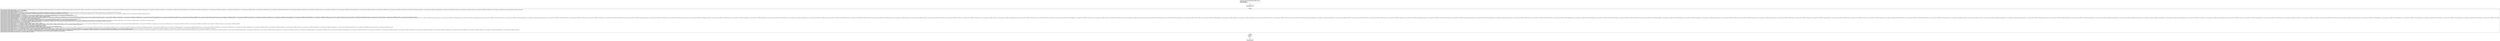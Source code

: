 digraph "CFG forandroidx.appcompat.R.styleable.\<clinit\>()V" {
Node_4 [shape=record,label="{4\:\ ?|MTH_ENTER_BLOCK\l}"];
Node_6 [shape=record,label="{6\:\ 0x0000|androidx.appcompat.C0019R.styleable.ActionBar = new int[]\{com.dns.buggywebview.C0566R.attr.background, com.dns.buggywebview.C0566R.attr.backgroundSplit, com.dns.buggywebview.C0566R.attr.backgroundStacked, com.dns.buggywebview.C0566R.attr.contentInsetEnd, com.dns.buggywebview.C0566R.attr.contentInsetEndWithActions, com.dns.buggywebview.C0566R.attr.contentInsetLeft, com.dns.buggywebview.C0566R.attr.contentInsetRight, com.dns.buggywebview.C0566R.attr.contentInsetStart, com.dns.buggywebview.C0566R.attr.contentInsetStartWithNavigation, com.dns.buggywebview.C0566R.attr.customNavigationLayout, com.dns.buggywebview.C0566R.attr.displayOptions, com.dns.buggywebview.C0566R.attr.divider, com.dns.buggywebview.C0566R.attr.elevation, com.dns.buggywebview.C0566R.attr.height, com.dns.buggywebview.C0566R.attr.hideOnContentScroll, com.dns.buggywebview.C0566R.attr.homeAsUpIndicator, com.dns.buggywebview.C0566R.attr.homeLayout, com.dns.buggywebview.C0566R.attr.icon, com.dns.buggywebview.C0566R.attr.indeterminateProgressStyle, com.dns.buggywebview.C0566R.attr.itemPadding, com.dns.buggywebview.C0566R.attr.logo, com.dns.buggywebview.C0566R.attr.navigationMode, com.dns.buggywebview.C0566R.attr.popupTheme, com.dns.buggywebview.C0566R.attr.progressBarPadding, com.dns.buggywebview.C0566R.attr.progressBarStyle, com.dns.buggywebview.C0566R.attr.subtitle, com.dns.buggywebview.C0566R.attr.subtitleTextStyle, com.dns.buggywebview.C0566R.attr.title, com.dns.buggywebview.C0566R.attr.titleTextStyle\}\landroidx.appcompat.C0019R.styleable.ActionBarLayout = new int[]\{16842931\}\landroidx.appcompat.C0019R.styleable.ActionMenuItemView = new int[]\{16843071\}\landroidx.appcompat.C0019R.styleable.ActionMenuView = new int[0]\landroidx.appcompat.C0019R.styleable.ActionMode = new int[]\{com.dns.buggywebview.C0566R.attr.background, com.dns.buggywebview.C0566R.attr.backgroundSplit, com.dns.buggywebview.C0566R.attr.closeItemLayout, com.dns.buggywebview.C0566R.attr.height, com.dns.buggywebview.C0566R.attr.subtitleTextStyle, com.dns.buggywebview.C0566R.attr.titleTextStyle\}\landroidx.appcompat.C0019R.styleable.ActivityChooserView = new int[]\{com.dns.buggywebview.C0566R.attr.expandActivityOverflowButtonDrawable, com.dns.buggywebview.C0566R.attr.initialActivityCount\}\landroidx.appcompat.C0019R.styleable.AlertDialog = new int[]\{16842994, com.dns.buggywebview.C0566R.attr.buttonIconDimen, com.dns.buggywebview.C0566R.attr.buttonPanelSideLayout, com.dns.buggywebview.C0566R.attr.listItemLayout, com.dns.buggywebview.C0566R.attr.listLayout, com.dns.buggywebview.C0566R.attr.multiChoiceItemLayout, com.dns.buggywebview.C0566R.attr.showTitle, com.dns.buggywebview.C0566R.attr.singleChoiceItemLayout\}\landroidx.appcompat.C0019R.styleable.AppCompatEmojiHelper = new int[0]\landroidx.appcompat.C0019R.styleable.AppCompatImageView = new int[]\{16843033, com.dns.buggywebview.C0566R.attr.srcCompat, com.dns.buggywebview.C0566R.attr.tint, com.dns.buggywebview.C0566R.attr.tintMode\}\landroidx.appcompat.C0019R.styleable.AppCompatSeekBar = new int[]\{16843074, com.dns.buggywebview.C0566R.attr.tickMark, com.dns.buggywebview.C0566R.attr.tickMarkTint, com.dns.buggywebview.C0566R.attr.tickMarkTintMode\}\landroidx.appcompat.C0019R.styleable.AppCompatTextHelper = new int[]\{16842804, 16843117, 16843118, 16843119, 16843120, 16843666, 16843667\}\landroidx.appcompat.C0019R.styleable.AppCompatTextView = new int[]\{16842804, com.dns.buggywebview.C0566R.attr.autoSizeMaxTextSize, com.dns.buggywebview.C0566R.attr.autoSizeMinTextSize, com.dns.buggywebview.C0566R.attr.autoSizePresetSizes, com.dns.buggywebview.C0566R.attr.autoSizeStepGranularity, com.dns.buggywebview.C0566R.attr.autoSizeTextType, com.dns.buggywebview.C0566R.attr.drawableBottomCompat, com.dns.buggywebview.C0566R.attr.drawableEndCompat, com.dns.buggywebview.C0566R.attr.drawableLeftCompat, com.dns.buggywebview.C0566R.attr.drawableRightCompat, com.dns.buggywebview.C0566R.attr.drawableStartCompat, com.dns.buggywebview.C0566R.attr.drawableTint, com.dns.buggywebview.C0566R.attr.drawableTintMode, com.dns.buggywebview.C0566R.attr.drawableTopCompat, com.dns.buggywebview.C0566R.attr.emojiCompatEnabled, com.dns.buggywebview.C0566R.attr.firstBaselineToTopHeight, com.dns.buggywebview.C0566R.attr.fontFamily, com.dns.buggywebview.C0566R.attr.fontVariationSettings, com.dns.buggywebview.C0566R.attr.lastBaselineToBottomHeight, com.dns.buggywebview.C0566R.attr.lineHeight, com.dns.buggywebview.C0566R.attr.textAllCaps, com.dns.buggywebview.C0566R.attr.textLocale\}\landroidx.appcompat.C0019R.styleable.AppCompatTheme = new int[]\{16842839, 16842926, com.dns.buggywebview.C0566R.attr.actionBarDivider, com.dns.buggywebview.C0566R.attr.actionBarItemBackground, com.dns.buggywebview.C0566R.attr.actionBarPopupTheme, com.dns.buggywebview.C0566R.attr.actionBarSize, com.dns.buggywebview.C0566R.attr.actionBarSplitStyle, com.dns.buggywebview.C0566R.attr.actionBarStyle, com.dns.buggywebview.C0566R.attr.actionBarTabBarStyle, com.dns.buggywebview.C0566R.attr.actionBarTabStyle, com.dns.buggywebview.C0566R.attr.actionBarTabTextStyle, com.dns.buggywebview.C0566R.attr.actionBarTheme, com.dns.buggywebview.C0566R.attr.actionBarWidgetTheme, com.dns.buggywebview.C0566R.attr.actionButtonStyle, com.dns.buggywebview.C0566R.attr.actionDropDownStyle, com.dns.buggywebview.C0566R.attr.actionMenuTextAppearance, com.dns.buggywebview.C0566R.attr.actionMenuTextColor, com.dns.buggywebview.C0566R.attr.actionModeBackground, com.dns.buggywebview.C0566R.attr.actionModeCloseButtonStyle, com.dns.buggywebview.C0566R.attr.actionModeCloseContentDescription, com.dns.buggywebview.C0566R.attr.actionModeCloseDrawable, com.dns.buggywebview.C0566R.attr.actionModeCopyDrawable, com.dns.buggywebview.C0566R.attr.actionModeCutDrawable, com.dns.buggywebview.C0566R.attr.actionModeFindDrawable, com.dns.buggywebview.C0566R.attr.actionModePasteDrawable, com.dns.buggywebview.C0566R.attr.actionModePopupWindowStyle, com.dns.buggywebview.C0566R.attr.actionModeSelectAllDrawable, com.dns.buggywebview.C0566R.attr.actionModeShareDrawable, com.dns.buggywebview.C0566R.attr.actionModeSplitBackground, com.dns.buggywebview.C0566R.attr.actionModeStyle, com.dns.buggywebview.C0566R.attr.actionModeTheme, com.dns.buggywebview.C0566R.attr.actionModeWebSearchDrawable, com.dns.buggywebview.C0566R.attr.actionOverflowButtonStyle, com.dns.buggywebview.C0566R.attr.actionOverflowMenuStyle, com.dns.buggywebview.C0566R.attr.activityChooserViewStyle, com.dns.buggywebview.C0566R.attr.alertDialogButtonGroupStyle, com.dns.buggywebview.C0566R.attr.alertDialogCenterButtons, com.dns.buggywebview.C0566R.attr.alertDialogStyle, com.dns.buggywebview.C0566R.attr.alertDialogTheme, com.dns.buggywebview.C0566R.attr.autoCompleteTextViewStyle, com.dns.buggywebview.C0566R.attr.borderlessButtonStyle, com.dns.buggywebview.C0566R.attr.buttonBarButtonStyle, com.dns.buggywebview.C0566R.attr.buttonBarNegativeButtonStyle, com.dns.buggywebview.C0566R.attr.buttonBarNeutralButtonStyle, com.dns.buggywebview.C0566R.attr.buttonBarPositiveButtonStyle, com.dns.buggywebview.C0566R.attr.buttonBarStyle, com.dns.buggywebview.C0566R.attr.buttonStyle, com.dns.buggywebview.C0566R.attr.buttonStyleSmall, com.dns.buggywebview.C0566R.attr.checkboxStyle, com.dns.buggywebview.C0566R.attr.checkedTextViewStyle, com.dns.buggywebview.C0566R.attr.colorAccent, com.dns.buggywebview.C0566R.attr.colorBackgroundFloating, com.dns.buggywebview.C0566R.attr.colorButtonNormal, com.dns.buggywebview.C0566R.attr.colorControlActivated, com.dns.buggywebview.C0566R.attr.colorControlHighlight, com.dns.buggywebview.C0566R.attr.colorControlNormal, com.dns.buggywebview.C0566R.attr.colorError, com.dns.buggywebview.C0566R.attr.colorPrimary, com.dns.buggywebview.C0566R.attr.colorPrimaryDark, com.dns.buggywebview.C0566R.attr.colorSwitchThumbNormal, com.dns.buggywebview.C0566R.attr.controlBackground, com.dns.buggywebview.C0566R.attr.dialogCornerRadius, com.dns.buggywebview.C0566R.attr.dialogPreferredPadding, com.dns.buggywebview.C0566R.attr.dialogTheme, com.dns.buggywebview.C0566R.attr.dividerHorizontal, com.dns.buggywebview.C0566R.attr.dividerVertical, com.dns.buggywebview.C0566R.attr.dropDownListViewStyle, com.dns.buggywebview.C0566R.attr.dropdownListPreferredItemHeight, com.dns.buggywebview.C0566R.attr.editTextBackground, com.dns.buggywebview.C0566R.attr.editTextColor, com.dns.buggywebview.C0566R.attr.editTextStyle, com.dns.buggywebview.C0566R.attr.homeAsUpIndicator, com.dns.buggywebview.C0566R.attr.imageButtonStyle, com.dns.buggywebview.C0566R.attr.listChoiceBackgroundIndicator, com.dns.buggywebview.C0566R.attr.listChoiceIndicatorMultipleAnimated, com.dns.buggywebview.C0566R.attr.listChoiceIndicatorSingleAnimated, com.dns.buggywebview.C0566R.attr.listDividerAlertDialog, com.dns.buggywebview.C0566R.attr.listMenuViewStyle, com.dns.buggywebview.C0566R.attr.listPopupWindowStyle, com.dns.buggywebview.C0566R.attr.listPreferredItemHeight, com.dns.buggywebview.C0566R.attr.listPreferredItemHeightLarge, com.dns.buggywebview.C0566R.attr.listPreferredItemHeightSmall, com.dns.buggywebview.C0566R.attr.listPreferredItemPaddingEnd, com.dns.buggywebview.C0566R.attr.listPreferredItemPaddingLeft, com.dns.buggywebview.C0566R.attr.listPreferredItemPaddingRight, com.dns.buggywebview.C0566R.attr.listPreferredItemPaddingStart, com.dns.buggywebview.C0566R.attr.panelBackground, com.dns.buggywebview.C0566R.attr.panelMenuListTheme, com.dns.buggywebview.C0566R.attr.panelMenuListWidth, com.dns.buggywebview.C0566R.attr.popupMenuStyle, com.dns.buggywebview.C0566R.attr.popupWindowStyle, com.dns.buggywebview.C0566R.attr.radioButtonStyle, com.dns.buggywebview.C0566R.attr.ratingBarStyle, com.dns.buggywebview.C0566R.attr.ratingBarStyleIndicator, com.dns.buggywebview.C0566R.attr.ratingBarStyleSmall, com.dns.buggywebview.C0566R.attr.searchViewStyle, com.dns.buggywebview.C0566R.attr.seekBarStyle, com.dns.buggywebview.C0566R.attr.selectableItemBackground, com.dns.buggywebview.C0566R.attr.selectableItemBackgroundBorderless, com.dns.buggywebview.C0566R.attr.spinnerDropDownItemStyle, com.dns.buggywebview.C0566R.attr.spinnerStyle, com.dns.buggywebview.C0566R.attr.switchStyle, com.dns.buggywebview.C0566R.attr.textAppearanceLargePopupMenu, com.dns.buggywebview.C0566R.attr.textAppearanceListItem, com.dns.buggywebview.C0566R.attr.textAppearanceListItemSecondary, com.dns.buggywebview.C0566R.attr.textAppearanceListItemSmall, com.dns.buggywebview.C0566R.attr.textAppearancePopupMenuHeader, com.dns.buggywebview.C0566R.attr.textAppearanceSearchResultSubtitle, com.dns.buggywebview.C0566R.attr.textAppearanceSearchResultTitle, com.dns.buggywebview.C0566R.attr.textAppearanceSmallPopupMenu, com.dns.buggywebview.C0566R.attr.textColorAlertDialogListItem, com.dns.buggywebview.C0566R.attr.textColorSearchUrl, com.dns.buggywebview.C0566R.attr.toolbarNavigationButtonStyle, com.dns.buggywebview.C0566R.attr.toolbarStyle, com.dns.buggywebview.C0566R.attr.tooltipForegroundColor, com.dns.buggywebview.C0566R.attr.tooltipFrameBackground, com.dns.buggywebview.C0566R.attr.viewInflaterClass, com.dns.buggywebview.C0566R.attr.windowActionBar, com.dns.buggywebview.C0566R.attr.windowActionBarOverlay, com.dns.buggywebview.C0566R.attr.windowActionModeOverlay, com.dns.buggywebview.C0566R.attr.windowFixedHeightMajor, com.dns.buggywebview.C0566R.attr.windowFixedHeightMinor, com.dns.buggywebview.C0566R.attr.windowFixedWidthMajor, com.dns.buggywebview.C0566R.attr.windowFixedWidthMinor, com.dns.buggywebview.C0566R.attr.windowMinWidthMajor, com.dns.buggywebview.C0566R.attr.windowMinWidthMinor, com.dns.buggywebview.C0566R.attr.windowNoTitle\}\landroidx.appcompat.C0019R.styleable.ButtonBarLayout = new int[]\{com.dns.buggywebview.C0566R.attr.allowStacking\}\landroidx.appcompat.C0019R.styleable.CheckedTextView = new int[]\{16843016, com.dns.buggywebview.C0566R.attr.checkMarkCompat, com.dns.buggywebview.C0566R.attr.checkMarkTint, com.dns.buggywebview.C0566R.attr.checkMarkTintMode\}\landroidx.appcompat.C0019R.styleable.CompoundButton = new int[]\{16843015, com.dns.buggywebview.C0566R.attr.buttonCompat, com.dns.buggywebview.C0566R.attr.buttonTint, com.dns.buggywebview.C0566R.attr.buttonTintMode\}\landroidx.appcompat.C0019R.styleable.DrawerArrowToggle = new int[]\{com.dns.buggywebview.C0566R.attr.arrowHeadLength, com.dns.buggywebview.C0566R.attr.arrowShaftLength, com.dns.buggywebview.C0566R.attr.barLength, com.dns.buggywebview.C0566R.attr.color, com.dns.buggywebview.C0566R.attr.drawableSize, com.dns.buggywebview.C0566R.attr.gapBetweenBars, com.dns.buggywebview.C0566R.attr.spinBars, com.dns.buggywebview.C0566R.attr.thickness\}\landroidx.appcompat.C0019R.styleable.LinearLayoutCompat = new int[]\{16842927, 16842948, 16843046, 16843047, 16843048, com.dns.buggywebview.C0566R.attr.divider, com.dns.buggywebview.C0566R.attr.dividerPadding, com.dns.buggywebview.C0566R.attr.measureWithLargestChild, com.dns.buggywebview.C0566R.attr.showDividers\}\landroidx.appcompat.C0019R.styleable.LinearLayoutCompat_Layout = new int[]\{16842931, 16842996, 16842997, 16843137\}\landroidx.appcompat.C0019R.styleable.ListPopupWindow = new int[]\{16843436, 16843437\}\landroidx.appcompat.C0019R.styleable.MenuGroup = new int[]\{16842766, 16842960, 16843156, 16843230, 16843231, 16843232\}\landroidx.appcompat.C0019R.styleable.MenuItem = new int[]\{16842754, 16842766, 16842960, 16843014, 16843156, 16843230, 16843231, 16843233, 16843234, 16843235, 16843236, 16843237, 16843375, com.dns.buggywebview.C0566R.attr.actionLayout, com.dns.buggywebview.C0566R.attr.actionProviderClass, com.dns.buggywebview.C0566R.attr.actionViewClass, com.dns.buggywebview.C0566R.attr.alphabeticModifiers, com.dns.buggywebview.C0566R.attr.contentDescription, com.dns.buggywebview.C0566R.attr.iconTint, com.dns.buggywebview.C0566R.attr.iconTintMode, com.dns.buggywebview.C0566R.attr.numericModifiers, com.dns.buggywebview.C0566R.attr.showAsAction, com.dns.buggywebview.C0566R.attr.tooltipText\}\landroidx.appcompat.C0019R.styleable.MenuView = new int[]\{16842926, 16843052, 16843053, 16843054, 16843055, 16843056, 16843057, com.dns.buggywebview.C0566R.attr.preserveIconSpacing, com.dns.buggywebview.C0566R.attr.subMenuArrow\}\landroidx.appcompat.C0019R.styleable.PopupWindow = new int[]\{16843126, 16843465, com.dns.buggywebview.C0566R.attr.overlapAnchor\}\landroidx.appcompat.C0019R.styleable.PopupWindowBackgroundState = new int[]\{com.dns.buggywebview.C0566R.attr.state_above_anchor\}\landroidx.appcompat.C0019R.styleable.RecycleListView = new int[]\{com.dns.buggywebview.C0566R.attr.paddingBottomNoButtons, com.dns.buggywebview.C0566R.attr.paddingTopNoTitle\}\landroidx.appcompat.C0019R.styleable.SearchView = new int[]\{16842804, 16842970, 16843039, 16843087, 16843088, 16843296, 16843364, com.dns.buggywebview.C0566R.attr.animateMenuItems, com.dns.buggywebview.C0566R.attr.animateNavigationIcon, com.dns.buggywebview.C0566R.attr.autoShowKeyboard, com.dns.buggywebview.C0566R.attr.closeIcon, com.dns.buggywebview.C0566R.attr.commitIcon, com.dns.buggywebview.C0566R.attr.defaultQueryHint, com.dns.buggywebview.C0566R.attr.goIcon, com.dns.buggywebview.C0566R.attr.headerLayout, com.dns.buggywebview.C0566R.attr.hideNavigationIcon, com.dns.buggywebview.C0566R.attr.iconifiedByDefault, com.dns.buggywebview.C0566R.attr.layout, com.dns.buggywebview.C0566R.attr.queryBackground, com.dns.buggywebview.C0566R.attr.queryHint, com.dns.buggywebview.C0566R.attr.searchHintIcon, com.dns.buggywebview.C0566R.attr.searchIcon, com.dns.buggywebview.C0566R.attr.searchPrefixText, com.dns.buggywebview.C0566R.attr.submitBackground, com.dns.buggywebview.C0566R.attr.suggestionRowLayout, com.dns.buggywebview.C0566R.attr.useDrawerArrowDrawable, com.dns.buggywebview.C0566R.attr.voiceIcon\}\landroidx.appcompat.C0019R.styleable.Spinner = new int[]\{16842930, 16843126, 16843131, 16843362, com.dns.buggywebview.C0566R.attr.popupTheme\}\landroidx.appcompat.C0019R.styleable.SwitchCompat = new int[]\{16843044, 16843045, 16843074, com.dns.buggywebview.C0566R.attr.showText, com.dns.buggywebview.C0566R.attr.splitTrack, com.dns.buggywebview.C0566R.attr.switchMinWidth, com.dns.buggywebview.C0566R.attr.switchPadding, com.dns.buggywebview.C0566R.attr.switchTextAppearance, com.dns.buggywebview.C0566R.attr.thumbTextPadding, com.dns.buggywebview.C0566R.attr.thumbTint, com.dns.buggywebview.C0566R.attr.thumbTintMode, com.dns.buggywebview.C0566R.attr.track, com.dns.buggywebview.C0566R.attr.trackTint, com.dns.buggywebview.C0566R.attr.trackTintMode\}\landroidx.appcompat.C0019R.styleable.TextAppearance = new int[]\{16842901, 16842902, 16842903, 16842904, 16842906, 16842907, 16843105, 16843106, 16843107, 16843108, 16843692, 16844165, com.dns.buggywebview.C0566R.attr.fontFamily, com.dns.buggywebview.C0566R.attr.fontVariationSettings, com.dns.buggywebview.C0566R.attr.textAllCaps, com.dns.buggywebview.C0566R.attr.textLocale\}\landroidx.appcompat.C0019R.styleable.Toolbar = new int[]\{16842927, 16843072, com.dns.buggywebview.C0566R.attr.buttonGravity, com.dns.buggywebview.C0566R.attr.collapseContentDescription, com.dns.buggywebview.C0566R.attr.collapseIcon, com.dns.buggywebview.C0566R.attr.contentInsetEnd, com.dns.buggywebview.C0566R.attr.contentInsetEndWithActions, com.dns.buggywebview.C0566R.attr.contentInsetLeft, com.dns.buggywebview.C0566R.attr.contentInsetRight, com.dns.buggywebview.C0566R.attr.contentInsetStart, com.dns.buggywebview.C0566R.attr.contentInsetStartWithNavigation, com.dns.buggywebview.C0566R.attr.logo, com.dns.buggywebview.C0566R.attr.logoDescription, com.dns.buggywebview.C0566R.attr.maxButtonHeight, com.dns.buggywebview.C0566R.attr.menu, com.dns.buggywebview.C0566R.attr.navigationContentDescription, com.dns.buggywebview.C0566R.attr.navigationIcon, com.dns.buggywebview.C0566R.attr.popupTheme, com.dns.buggywebview.C0566R.attr.subtitle, com.dns.buggywebview.C0566R.attr.subtitleTextAppearance, com.dns.buggywebview.C0566R.attr.subtitleTextColor, com.dns.buggywebview.C0566R.attr.title, com.dns.buggywebview.C0566R.attr.titleMargin, com.dns.buggywebview.C0566R.attr.titleMarginBottom, com.dns.buggywebview.C0566R.attr.titleMarginEnd, com.dns.buggywebview.C0566R.attr.titleMarginStart, com.dns.buggywebview.C0566R.attr.titleMarginTop, com.dns.buggywebview.C0566R.attr.titleMargins, com.dns.buggywebview.C0566R.attr.titleTextAppearance, com.dns.buggywebview.C0566R.attr.titleTextColor\}\landroidx.appcompat.C0019R.styleable.View = new int[]\{16842752, 16842970, com.dns.buggywebview.C0566R.attr.paddingEnd, com.dns.buggywebview.C0566R.attr.paddingStart, com.dns.buggywebview.C0566R.attr.theme\}\landroidx.appcompat.C0019R.styleable.ViewBackgroundHelper = new int[]\{16842964, com.dns.buggywebview.C0566R.attr.backgroundTint, com.dns.buggywebview.C0566R.attr.backgroundTintMode\}\landroidx.appcompat.C0019R.styleable.ViewStubCompat = new int[]\{16842960, 16842994, 16842995\}\l}"];
Node_7 [shape=record,label="{7\:\ 0x010c|RETURN\l|return\l}"];
Node_5 [shape=record,label="{5\:\ ?|MTH_EXIT_BLOCK\l}"];
MethodNode[shape=record,label="{public static void androidx.appcompat.R.styleable.\<clinit\>()  | DONT_GENERATE\lINLINE_NOT_NEEDED\l}"];
MethodNode -> Node_4;Node_4 -> Node_6;
Node_6 -> Node_7;
Node_7 -> Node_5;
}

